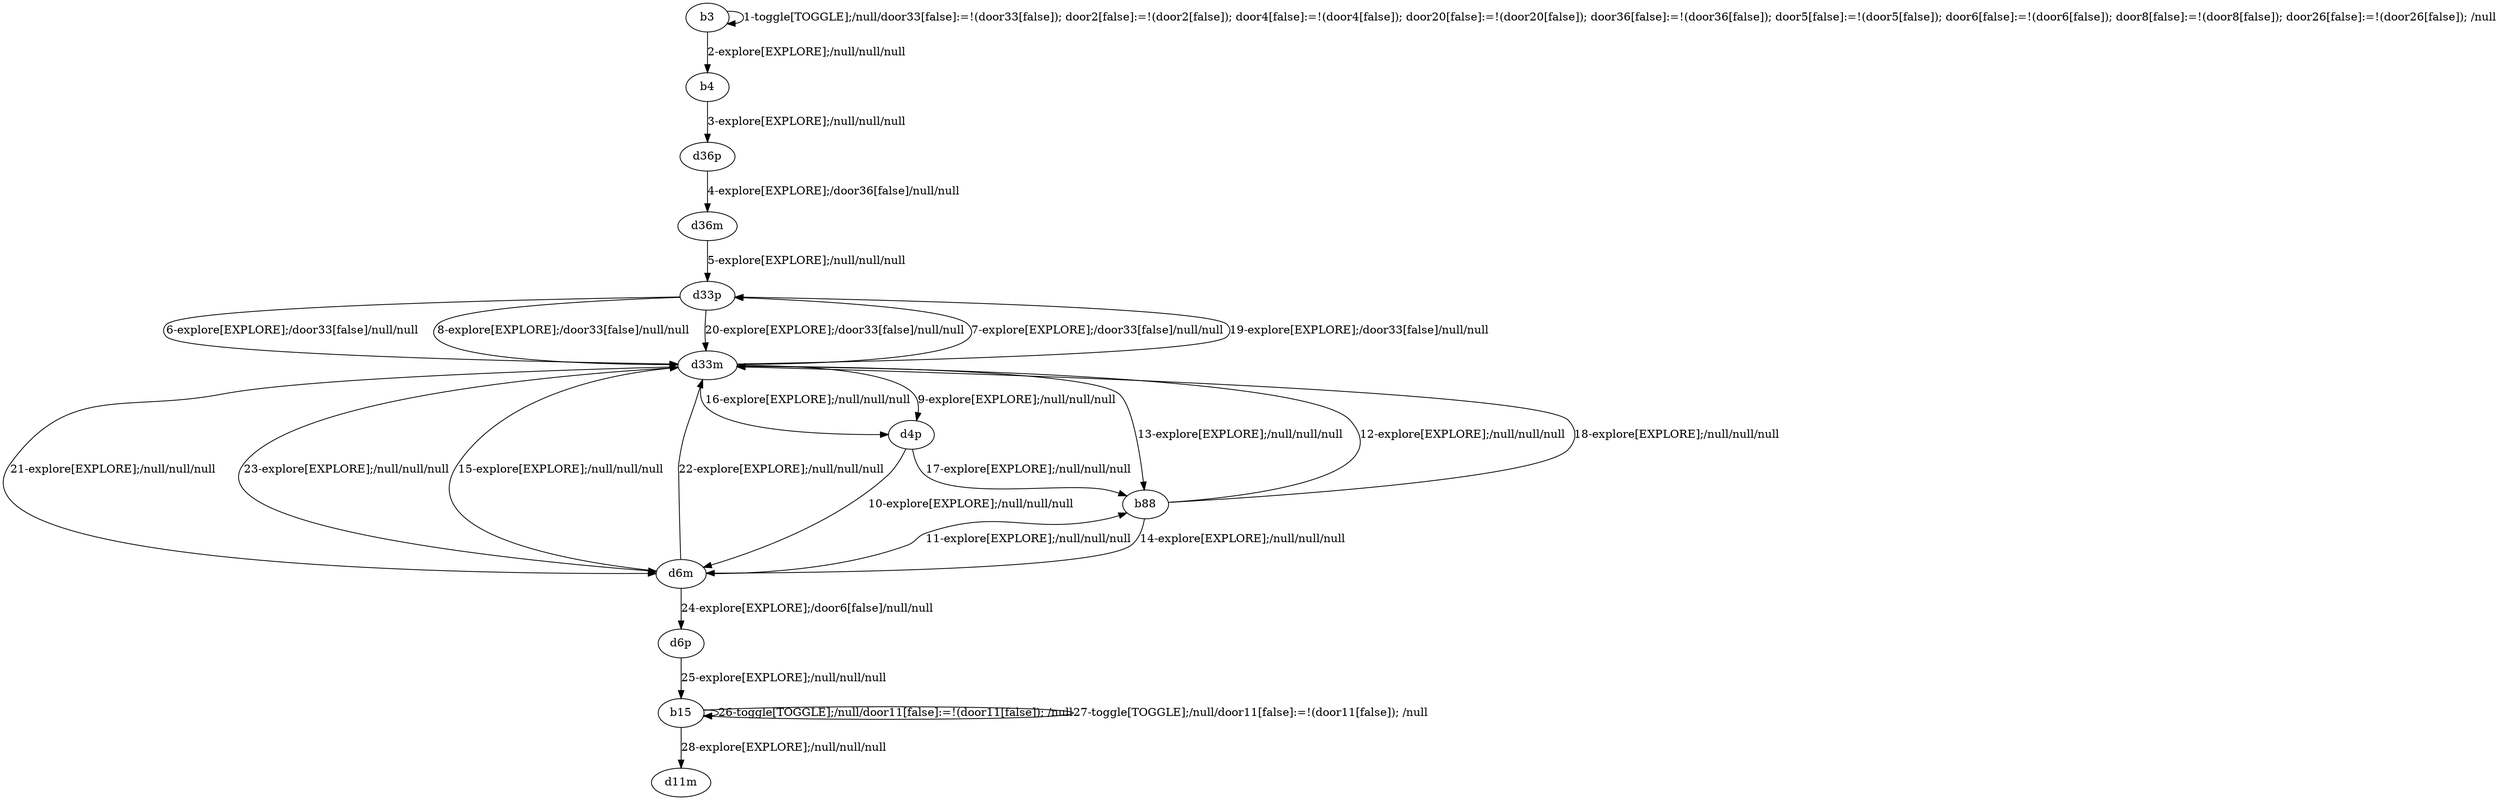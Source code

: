 # Total number of goals covered by this test: 1
# b88 --> d6m

digraph g {
"b3" -> "b3" [label = "1-toggle[TOGGLE];/null/door33[false]:=!(door33[false]); door2[false]:=!(door2[false]); door4[false]:=!(door4[false]); door20[false]:=!(door20[false]); door36[false]:=!(door36[false]); door5[false]:=!(door5[false]); door6[false]:=!(door6[false]); door8[false]:=!(door8[false]); door26[false]:=!(door26[false]); /null"];
"b3" -> "b4" [label = "2-explore[EXPLORE];/null/null/null"];
"b4" -> "d36p" [label = "3-explore[EXPLORE];/null/null/null"];
"d36p" -> "d36m" [label = "4-explore[EXPLORE];/door36[false]/null/null"];
"d36m" -> "d33p" [label = "5-explore[EXPLORE];/null/null/null"];
"d33p" -> "d33m" [label = "6-explore[EXPLORE];/door33[false]/null/null"];
"d33m" -> "d33p" [label = "7-explore[EXPLORE];/door33[false]/null/null"];
"d33p" -> "d33m" [label = "8-explore[EXPLORE];/door33[false]/null/null"];
"d33m" -> "d4p" [label = "9-explore[EXPLORE];/null/null/null"];
"d4p" -> "d6m" [label = "10-explore[EXPLORE];/null/null/null"];
"d6m" -> "b88" [label = "11-explore[EXPLORE];/null/null/null"];
"b88" -> "d33m" [label = "12-explore[EXPLORE];/null/null/null"];
"d33m" -> "b88" [label = "13-explore[EXPLORE];/null/null/null"];
"b88" -> "d6m" [label = "14-explore[EXPLORE];/null/null/null"];
"d6m" -> "d33m" [label = "15-explore[EXPLORE];/null/null/null"];
"d33m" -> "d4p" [label = "16-explore[EXPLORE];/null/null/null"];
"d4p" -> "b88" [label = "17-explore[EXPLORE];/null/null/null"];
"b88" -> "d33m" [label = "18-explore[EXPLORE];/null/null/null"];
"d33m" -> "d33p" [label = "19-explore[EXPLORE];/door33[false]/null/null"];
"d33p" -> "d33m" [label = "20-explore[EXPLORE];/door33[false]/null/null"];
"d33m" -> "d6m" [label = "21-explore[EXPLORE];/null/null/null"];
"d6m" -> "d33m" [label = "22-explore[EXPLORE];/null/null/null"];
"d33m" -> "d6m" [label = "23-explore[EXPLORE];/null/null/null"];
"d6m" -> "d6p" [label = "24-explore[EXPLORE];/door6[false]/null/null"];
"d6p" -> "b15" [label = "25-explore[EXPLORE];/null/null/null"];
"b15" -> "b15" [label = "26-toggle[TOGGLE];/null/door11[false]:=!(door11[false]); /null"];
"b15" -> "b15" [label = "27-toggle[TOGGLE];/null/door11[false]:=!(door11[false]); /null"];
"b15" -> "d11m" [label = "28-explore[EXPLORE];/null/null/null"];
}